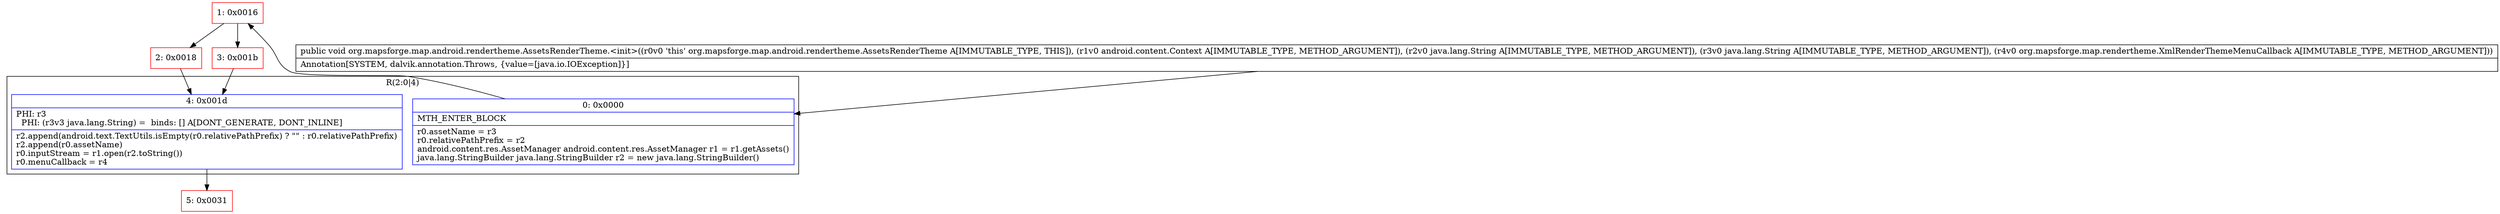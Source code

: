 digraph "CFG fororg.mapsforge.map.android.rendertheme.AssetsRenderTheme.\<init\>(Landroid\/content\/Context;Ljava\/lang\/String;Ljava\/lang\/String;Lorg\/mapsforge\/map\/rendertheme\/XmlRenderThemeMenuCallback;)V" {
subgraph cluster_Region_749755079 {
label = "R(2:0|4)";
node [shape=record,color=blue];
Node_0 [shape=record,label="{0\:\ 0x0000|MTH_ENTER_BLOCK\l|r0.assetName = r3\lr0.relativePathPrefix = r2\landroid.content.res.AssetManager android.content.res.AssetManager r1 = r1.getAssets()\ljava.lang.StringBuilder java.lang.StringBuilder r2 = new java.lang.StringBuilder()\l}"];
Node_4 [shape=record,label="{4\:\ 0x001d|PHI: r3 \l  PHI: (r3v3 java.lang.String) =  binds: [] A[DONT_GENERATE, DONT_INLINE]\l|r2.append(android.text.TextUtils.isEmpty(r0.relativePathPrefix) ? \"\" : r0.relativePathPrefix)\lr2.append(r0.assetName)\lr0.inputStream = r1.open(r2.toString())\lr0.menuCallback = r4\l}"];
}
Node_1 [shape=record,color=red,label="{1\:\ 0x0016}"];
Node_2 [shape=record,color=red,label="{2\:\ 0x0018}"];
Node_3 [shape=record,color=red,label="{3\:\ 0x001b}"];
Node_5 [shape=record,color=red,label="{5\:\ 0x0031}"];
MethodNode[shape=record,label="{public void org.mapsforge.map.android.rendertheme.AssetsRenderTheme.\<init\>((r0v0 'this' org.mapsforge.map.android.rendertheme.AssetsRenderTheme A[IMMUTABLE_TYPE, THIS]), (r1v0 android.content.Context A[IMMUTABLE_TYPE, METHOD_ARGUMENT]), (r2v0 java.lang.String A[IMMUTABLE_TYPE, METHOD_ARGUMENT]), (r3v0 java.lang.String A[IMMUTABLE_TYPE, METHOD_ARGUMENT]), (r4v0 org.mapsforge.map.rendertheme.XmlRenderThemeMenuCallback A[IMMUTABLE_TYPE, METHOD_ARGUMENT]))  | Annotation[SYSTEM, dalvik.annotation.Throws, \{value=[java.io.IOException]\}]\l}"];
MethodNode -> Node_0;
Node_0 -> Node_1;
Node_4 -> Node_5;
Node_1 -> Node_2;
Node_1 -> Node_3;
Node_2 -> Node_4;
Node_3 -> Node_4;
}

